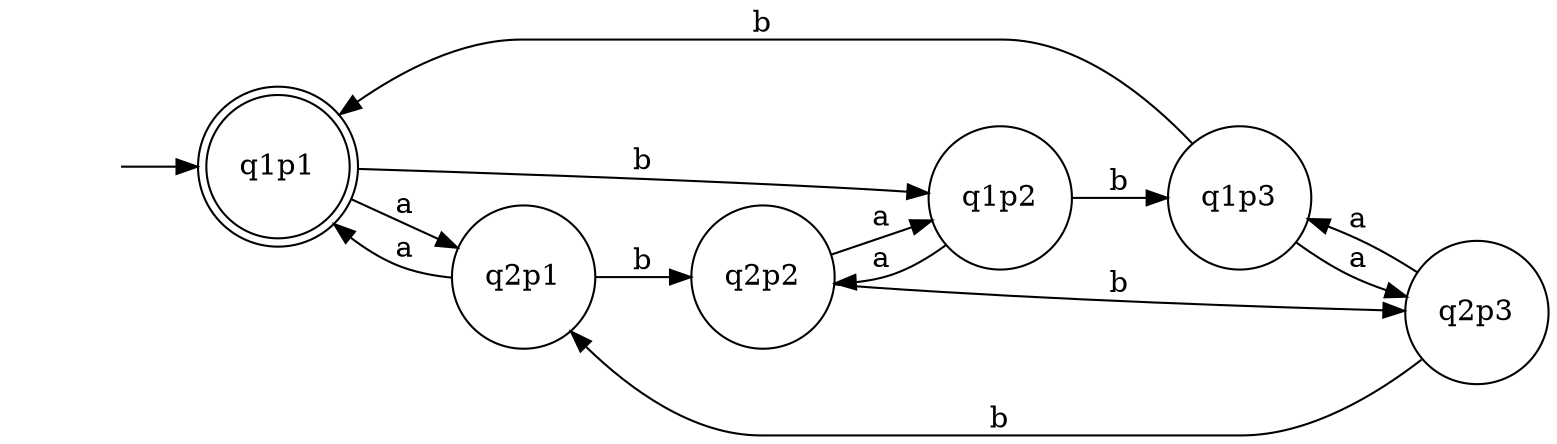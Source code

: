 digraph G {
  rankdir = LR;
  node [shape = doublecircle]; q1p1;
  node [shape = circle];

  q1p1 -> q2p1 [label = "a"];
  q1p1 -> q1p2 [label = "b"];
  q1p2 -> q2p2 [label = "a"];
  q1p2 -> q1p3 [label = "b"];
  q1p3 -> q2p3 [label = "a"];
  q1p3 -> q1p1 [label = "b"];
  q2p1 -> q1p1 [label = "a"];
  q2p1 -> q2p2 [label = "b"];
  q2p2 -> q1p2 [label = "a"];
  q2p2 -> q2p3 [label = "b"];
  q2p3 -> q1p3 [label = "a"];
  q2p3 -> q2p1 [label = "b"];

  node [shape = none, label=""]; 0;
  0 -> q1p1

}


